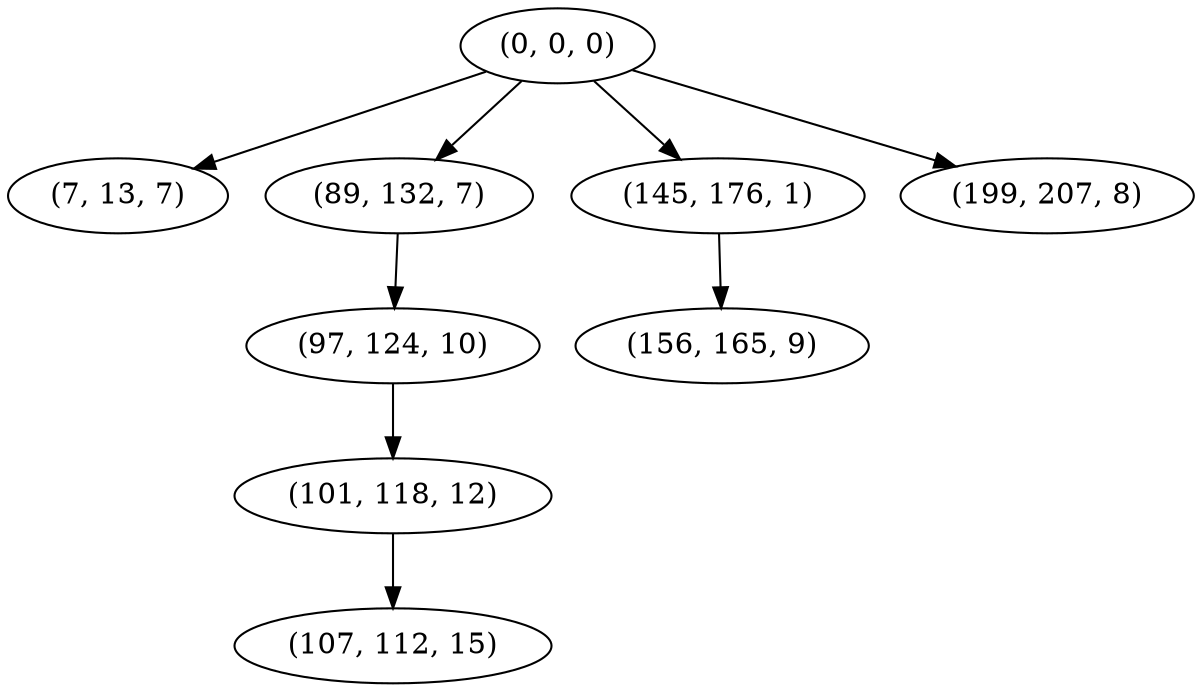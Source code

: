 digraph tree {
    "(0, 0, 0)";
    "(7, 13, 7)";
    "(89, 132, 7)";
    "(97, 124, 10)";
    "(101, 118, 12)";
    "(107, 112, 15)";
    "(145, 176, 1)";
    "(156, 165, 9)";
    "(199, 207, 8)";
    "(0, 0, 0)" -> "(7, 13, 7)";
    "(0, 0, 0)" -> "(89, 132, 7)";
    "(0, 0, 0)" -> "(145, 176, 1)";
    "(0, 0, 0)" -> "(199, 207, 8)";
    "(89, 132, 7)" -> "(97, 124, 10)";
    "(97, 124, 10)" -> "(101, 118, 12)";
    "(101, 118, 12)" -> "(107, 112, 15)";
    "(145, 176, 1)" -> "(156, 165, 9)";
}
